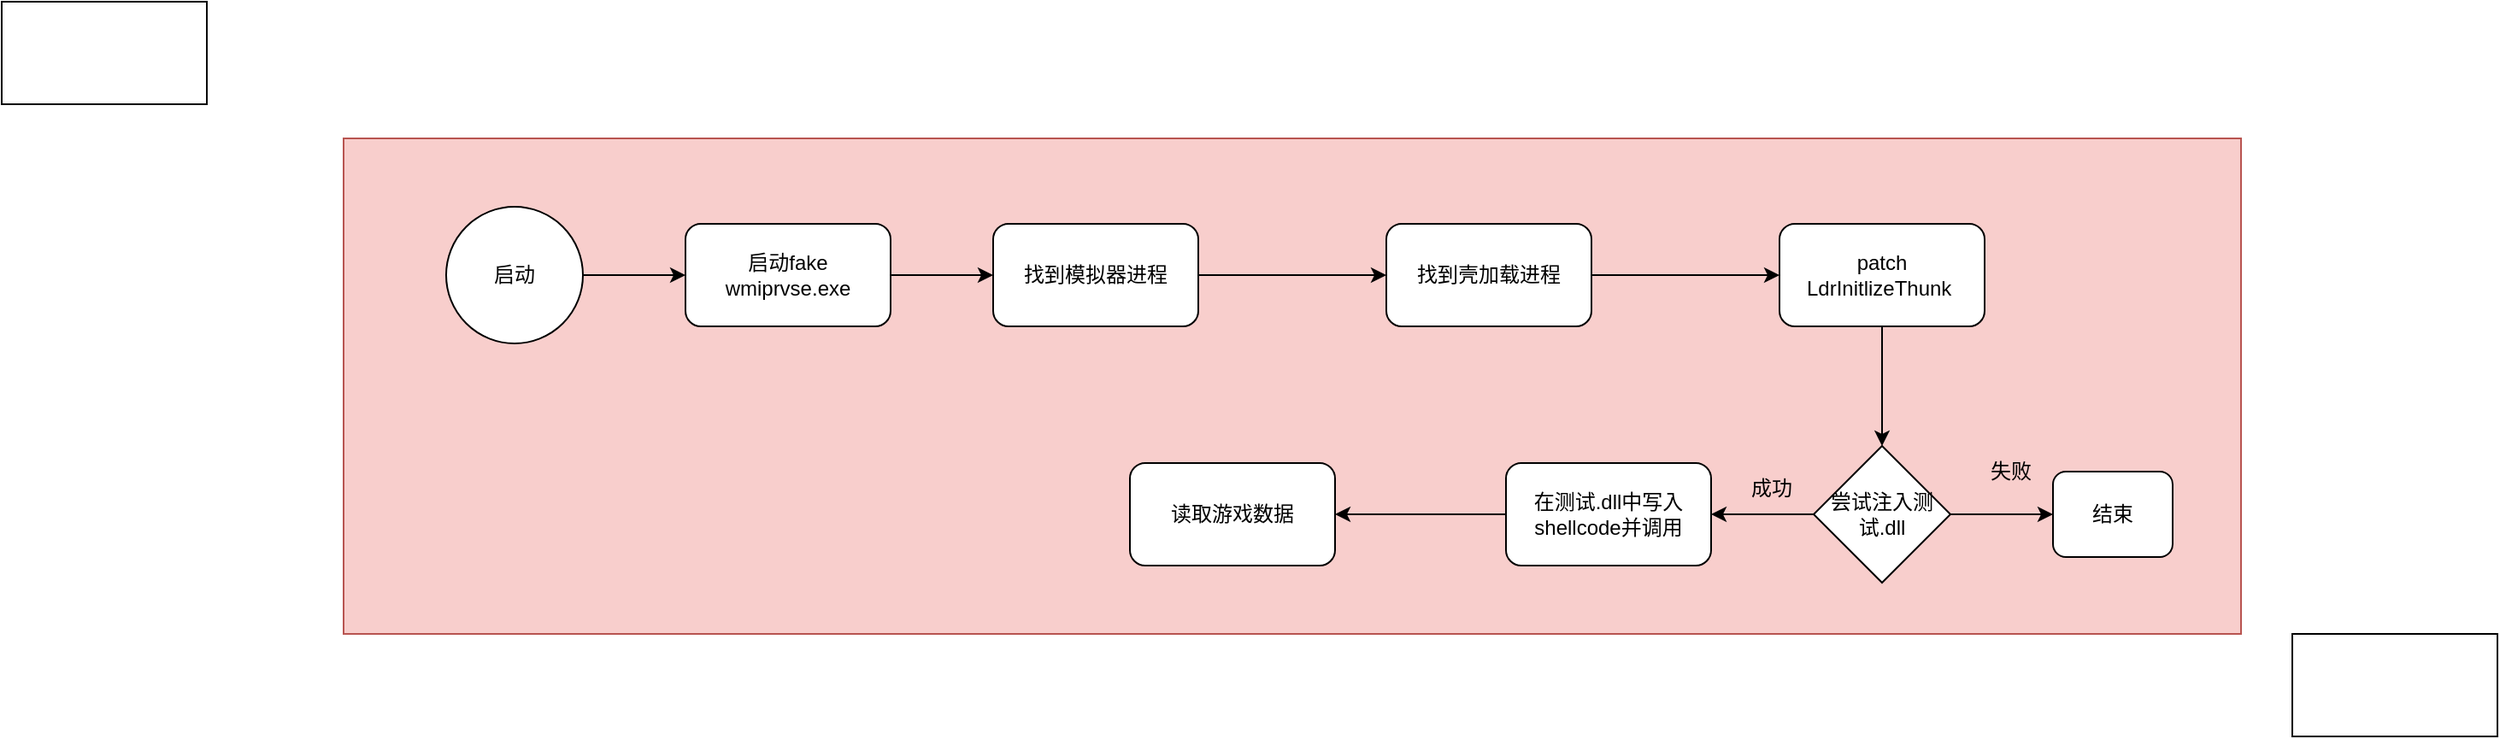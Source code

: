 <mxfile version="27.2.0">
  <diagram name="第 1 页" id="qpb8Ep5ppw-hFlBWJVvO">
    <mxGraphModel dx="2470" dy="932" grid="1" gridSize="10" guides="1" tooltips="1" connect="1" arrows="1" fold="1" page="1" pageScale="1" pageWidth="827" pageHeight="1169" math="0" shadow="0">
      <root>
        <mxCell id="0" />
        <mxCell id="1" parent="0" />
        <mxCell id="B19EFK0onm4h__Q6_6Yf-21" value="" style="rounded=0;whiteSpace=wrap;html=1;fillColor=#f8cecc;strokeColor=#b85450;" vertex="1" parent="1">
          <mxGeometry x="140" y="290" width="1110" height="290" as="geometry" />
        </mxCell>
        <mxCell id="B19EFK0onm4h__Q6_6Yf-18" value="" style="edgeStyle=orthogonalEdgeStyle;rounded=0;orthogonalLoop=1;jettySize=auto;html=1;" edge="1" parent="1" source="B19EFK0onm4h__Q6_6Yf-8" target="B19EFK0onm4h__Q6_6Yf-17">
          <mxGeometry relative="1" as="geometry" />
        </mxCell>
        <mxCell id="B19EFK0onm4h__Q6_6Yf-7" value="" style="edgeStyle=orthogonalEdgeStyle;rounded=0;orthogonalLoop=1;jettySize=auto;html=1;" edge="1" parent="1" source="B19EFK0onm4h__Q6_6Yf-1" target="B19EFK0onm4h__Q6_6Yf-6">
          <mxGeometry relative="1" as="geometry" />
        </mxCell>
        <mxCell id="B19EFK0onm4h__Q6_6Yf-1" value="启动fake wmiprvse.exe" style="rounded=1;whiteSpace=wrap;html=1;" vertex="1" parent="1">
          <mxGeometry x="340" y="340" width="120" height="60" as="geometry" />
        </mxCell>
        <mxCell id="B19EFK0onm4h__Q6_6Yf-5" value="" style="edgeStyle=orthogonalEdgeStyle;rounded=0;orthogonalLoop=1;jettySize=auto;html=1;" edge="1" parent="1" source="B19EFK0onm4h__Q6_6Yf-2" target="B19EFK0onm4h__Q6_6Yf-1">
          <mxGeometry relative="1" as="geometry" />
        </mxCell>
        <mxCell id="B19EFK0onm4h__Q6_6Yf-2" value="启动" style="ellipse;whiteSpace=wrap;html=1;aspect=fixed;" vertex="1" parent="1">
          <mxGeometry x="200" y="330" width="80" height="80" as="geometry" />
        </mxCell>
        <mxCell id="B19EFK0onm4h__Q6_6Yf-28" value="" style="edgeStyle=orthogonalEdgeStyle;rounded=0;orthogonalLoop=1;jettySize=auto;html=1;" edge="1" parent="1" source="B19EFK0onm4h__Q6_6Yf-6" target="B19EFK0onm4h__Q6_6Yf-27">
          <mxGeometry relative="1" as="geometry" />
        </mxCell>
        <mxCell id="B19EFK0onm4h__Q6_6Yf-6" value="找到模拟器进程" style="rounded=1;whiteSpace=wrap;html=1;" vertex="1" parent="1">
          <mxGeometry x="520" y="340" width="120" height="60" as="geometry" />
        </mxCell>
        <mxCell id="B19EFK0onm4h__Q6_6Yf-15" value="" style="edgeStyle=orthogonalEdgeStyle;rounded=0;orthogonalLoop=1;jettySize=auto;html=1;" edge="1" parent="1" source="B19EFK0onm4h__Q6_6Yf-8" target="B19EFK0onm4h__Q6_6Yf-14">
          <mxGeometry relative="1" as="geometry" />
        </mxCell>
        <mxCell id="B19EFK0onm4h__Q6_6Yf-8" value="尝试注入测试.dll" style="rhombus;whiteSpace=wrap;html=1;" vertex="1" parent="1">
          <mxGeometry x="1000" y="470" width="80" height="80" as="geometry" />
        </mxCell>
        <mxCell id="B19EFK0onm4h__Q6_6Yf-11" value="" style="edgeStyle=orthogonalEdgeStyle;rounded=0;orthogonalLoop=1;jettySize=auto;html=1;" edge="1" parent="1" source="B19EFK0onm4h__Q6_6Yf-9" target="B19EFK0onm4h__Q6_6Yf-8">
          <mxGeometry relative="1" as="geometry" />
        </mxCell>
        <mxCell id="B19EFK0onm4h__Q6_6Yf-9" value="patch LdrInitlizeThunk&amp;nbsp;" style="whiteSpace=wrap;html=1;rounded=1;" vertex="1" parent="1">
          <mxGeometry x="980" y="340" width="120" height="60" as="geometry" />
        </mxCell>
        <mxCell id="B19EFK0onm4h__Q6_6Yf-14" value="结束" style="rounded=1;whiteSpace=wrap;html=1;" vertex="1" parent="1">
          <mxGeometry x="1140" y="485" width="70" height="50" as="geometry" />
        </mxCell>
        <mxCell id="B19EFK0onm4h__Q6_6Yf-16" value="失败" style="text;html=1;align=center;verticalAlign=middle;resizable=0;points=[];autosize=1;strokeColor=none;fillColor=none;" vertex="1" parent="1">
          <mxGeometry x="1090" y="470" width="50" height="30" as="geometry" />
        </mxCell>
        <mxCell id="B19EFK0onm4h__Q6_6Yf-20" value="" style="edgeStyle=orthogonalEdgeStyle;rounded=0;orthogonalLoop=1;jettySize=auto;html=1;" edge="1" parent="1" source="B19EFK0onm4h__Q6_6Yf-17" target="B19EFK0onm4h__Q6_6Yf-19">
          <mxGeometry relative="1" as="geometry" />
        </mxCell>
        <mxCell id="B19EFK0onm4h__Q6_6Yf-17" value="在测试.dll中写入shellcode并调用" style="rounded=1;whiteSpace=wrap;html=1;" vertex="1" parent="1">
          <mxGeometry x="820" y="480" width="120" height="60" as="geometry" />
        </mxCell>
        <mxCell id="B19EFK0onm4h__Q6_6Yf-19" value="读取游戏数据" style="rounded=1;whiteSpace=wrap;html=1;" vertex="1" parent="1">
          <mxGeometry x="600" y="480" width="120" height="60" as="geometry" />
        </mxCell>
        <mxCell id="B19EFK0onm4h__Q6_6Yf-23" value="" style="rounded=0;whiteSpace=wrap;html=1;" vertex="1" parent="1">
          <mxGeometry x="-60" y="210" width="120" height="60" as="geometry" />
        </mxCell>
        <mxCell id="B19EFK0onm4h__Q6_6Yf-24" value="" style="rounded=0;whiteSpace=wrap;html=1;" vertex="1" parent="1">
          <mxGeometry x="1280" y="580" width="120" height="60" as="geometry" />
        </mxCell>
        <mxCell id="B19EFK0onm4h__Q6_6Yf-29" value="" style="edgeStyle=orthogonalEdgeStyle;rounded=0;orthogonalLoop=1;jettySize=auto;html=1;" edge="1" parent="1" source="B19EFK0onm4h__Q6_6Yf-27" target="B19EFK0onm4h__Q6_6Yf-9">
          <mxGeometry relative="1" as="geometry" />
        </mxCell>
        <mxCell id="B19EFK0onm4h__Q6_6Yf-27" value="找到壳加载进程" style="rounded=1;whiteSpace=wrap;html=1;" vertex="1" parent="1">
          <mxGeometry x="750" y="340" width="120" height="60" as="geometry" />
        </mxCell>
        <mxCell id="B19EFK0onm4h__Q6_6Yf-30" value="成功" style="text;html=1;align=center;verticalAlign=middle;resizable=0;points=[];autosize=1;strokeColor=none;fillColor=none;" vertex="1" parent="1">
          <mxGeometry x="950" y="480" width="50" height="30" as="geometry" />
        </mxCell>
      </root>
    </mxGraphModel>
  </diagram>
</mxfile>
